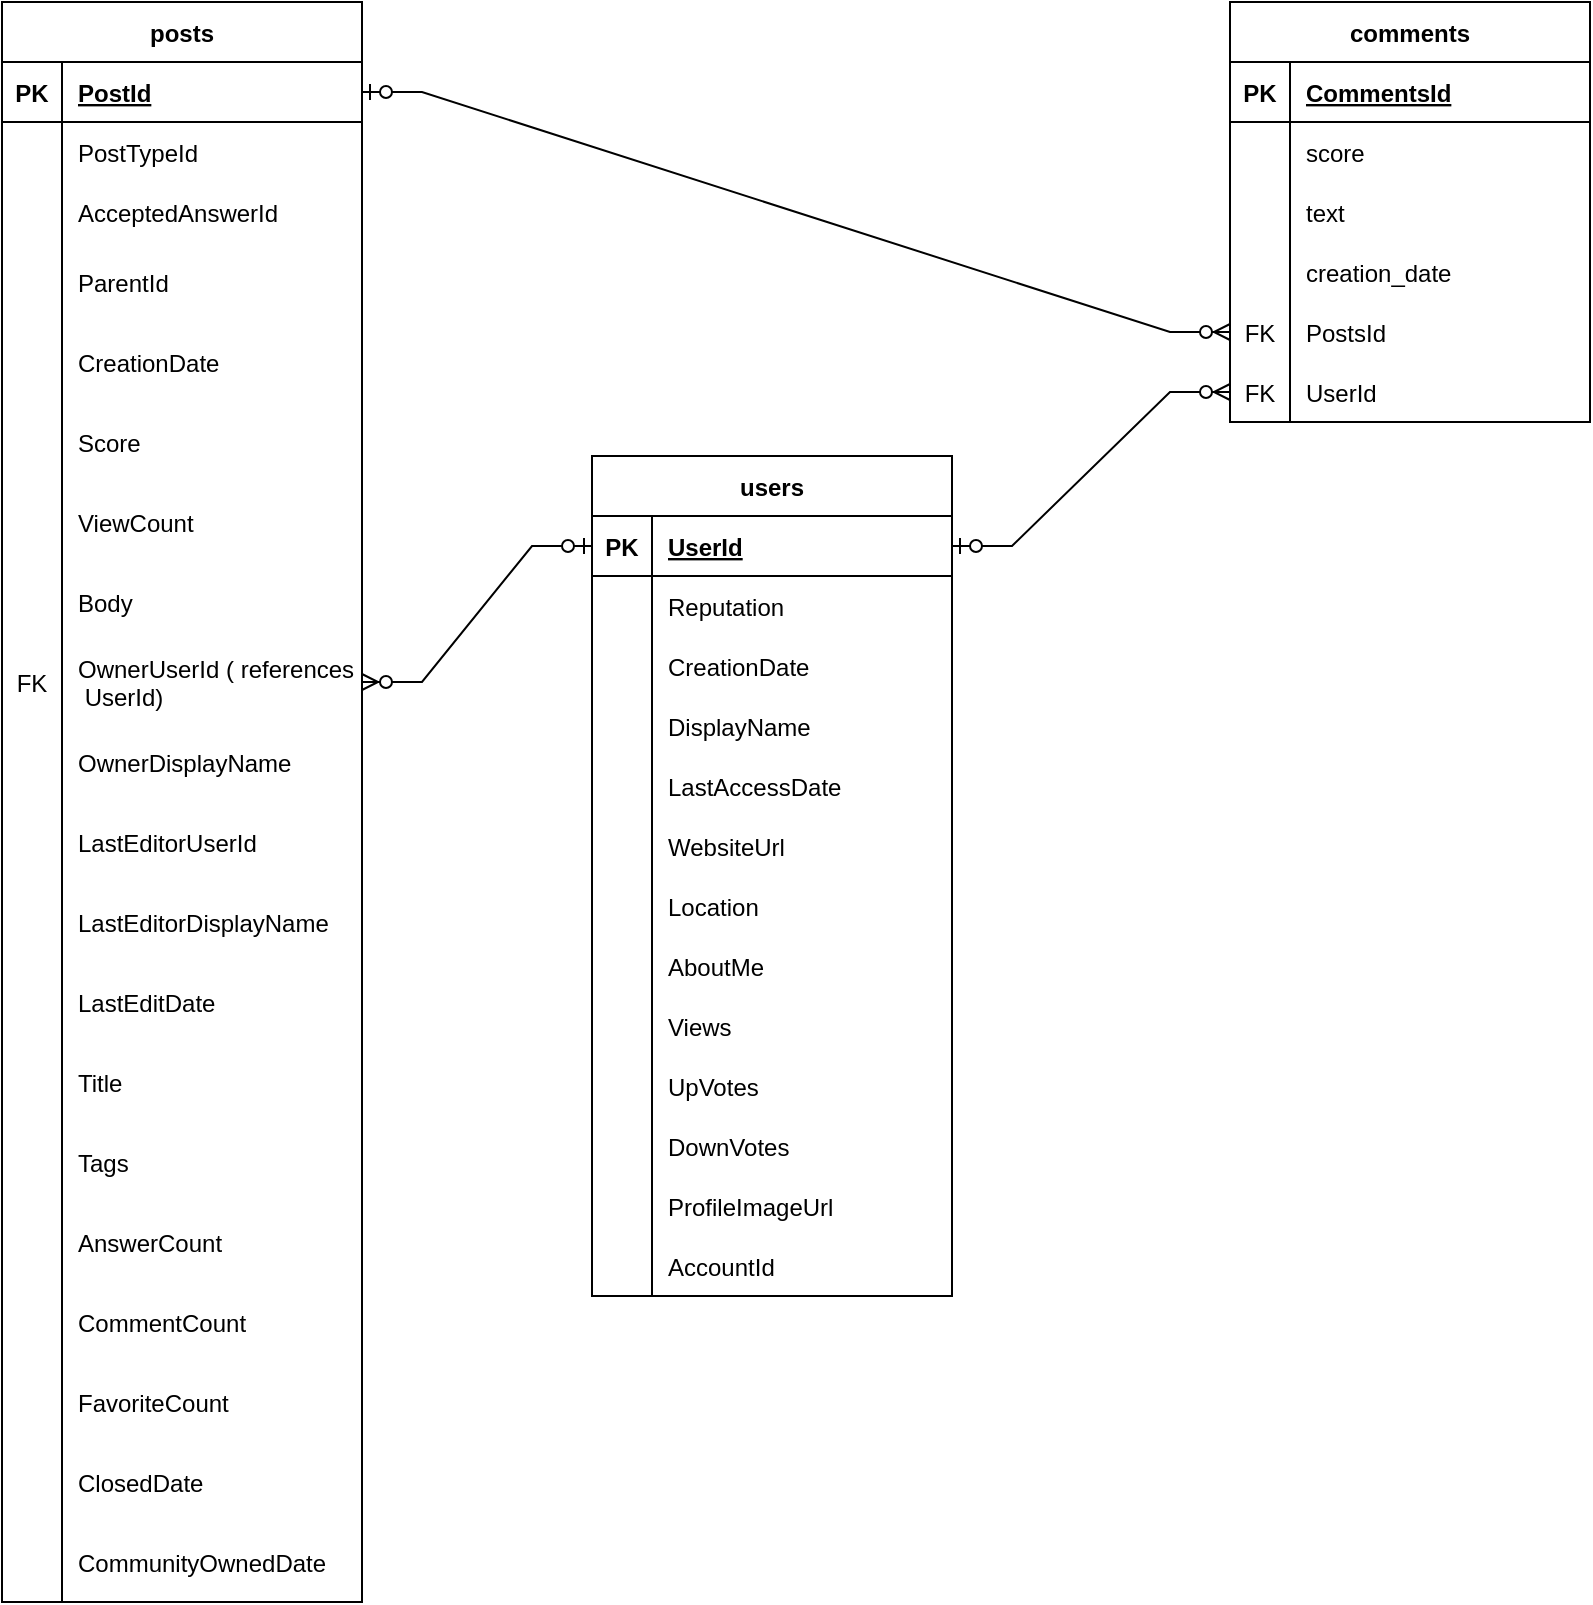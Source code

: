<mxfile version="20.8.20" type="device"><diagram name="Page-1" id="i5Bdy7hl06UYU5FPo4Cc"><mxGraphModel dx="1242" dy="827" grid="0" gridSize="10" guides="1" tooltips="1" connect="1" arrows="1" fold="1" page="1" pageScale="1" pageWidth="827" pageHeight="1169" math="0" shadow="0"><root><mxCell id="0"/><mxCell id="1" parent="0"/><mxCell id="rg6CY8JNyoTZoSi5WwHp-1" value="posts" style="shape=table;startSize=30;container=1;collapsible=1;childLayout=tableLayout;fixedRows=1;rowLines=0;fontStyle=1;align=center;resizeLast=1;" parent="1" vertex="1"><mxGeometry x="18" y="140" width="180" height="800" as="geometry"/></mxCell><mxCell id="rg6CY8JNyoTZoSi5WwHp-2" value="" style="shape=tableRow;horizontal=0;startSize=0;swimlaneHead=0;swimlaneBody=0;fillColor=none;collapsible=0;dropTarget=0;points=[[0,0.5],[1,0.5]];portConstraint=eastwest;top=0;left=0;right=0;bottom=1;" parent="rg6CY8JNyoTZoSi5WwHp-1" vertex="1"><mxGeometry y="30" width="180" height="30" as="geometry"/></mxCell><mxCell id="rg6CY8JNyoTZoSi5WwHp-3" value="PK" style="shape=partialRectangle;connectable=0;fillColor=none;top=0;left=0;bottom=0;right=0;fontStyle=1;overflow=hidden;" parent="rg6CY8JNyoTZoSi5WwHp-2" vertex="1"><mxGeometry width="30" height="30" as="geometry"><mxRectangle width="30" height="30" as="alternateBounds"/></mxGeometry></mxCell><mxCell id="rg6CY8JNyoTZoSi5WwHp-4" value="PostId" style="shape=partialRectangle;connectable=0;fillColor=none;top=0;left=0;bottom=0;right=0;align=left;spacingLeft=6;fontStyle=5;overflow=hidden;" parent="rg6CY8JNyoTZoSi5WwHp-2" vertex="1"><mxGeometry x="30" width="150" height="30" as="geometry"><mxRectangle width="150" height="30" as="alternateBounds"/></mxGeometry></mxCell><mxCell id="rg6CY8JNyoTZoSi5WwHp-5" value="" style="shape=tableRow;horizontal=0;startSize=0;swimlaneHead=0;swimlaneBody=0;fillColor=none;collapsible=0;dropTarget=0;points=[[0,0.5],[1,0.5]];portConstraint=eastwest;top=0;left=0;right=0;bottom=0;" parent="rg6CY8JNyoTZoSi5WwHp-1" vertex="1"><mxGeometry y="60" width="180" height="30" as="geometry"/></mxCell><mxCell id="rg6CY8JNyoTZoSi5WwHp-6" value="" style="shape=partialRectangle;connectable=0;fillColor=none;top=0;left=0;bottom=0;right=0;editable=1;overflow=hidden;" parent="rg6CY8JNyoTZoSi5WwHp-5" vertex="1"><mxGeometry width="30" height="30" as="geometry"><mxRectangle width="30" height="30" as="alternateBounds"/></mxGeometry></mxCell><mxCell id="rg6CY8JNyoTZoSi5WwHp-7" value="PostTypeId" style="shape=partialRectangle;connectable=0;fillColor=none;top=0;left=0;bottom=0;right=0;align=left;spacingLeft=6;overflow=hidden;" parent="rg6CY8JNyoTZoSi5WwHp-5" vertex="1"><mxGeometry x="30" width="150" height="30" as="geometry"><mxRectangle width="150" height="30" as="alternateBounds"/></mxGeometry></mxCell><mxCell id="rg6CY8JNyoTZoSi5WwHp-8" value="" style="shape=tableRow;horizontal=0;startSize=0;swimlaneHead=0;swimlaneBody=0;fillColor=none;collapsible=0;dropTarget=0;points=[[0,0.5],[1,0.5]];portConstraint=eastwest;top=0;left=0;right=0;bottom=0;" parent="rg6CY8JNyoTZoSi5WwHp-1" vertex="1"><mxGeometry y="90" width="180" height="30" as="geometry"/></mxCell><mxCell id="rg6CY8JNyoTZoSi5WwHp-9" value="" style="shape=partialRectangle;connectable=0;fillColor=none;top=0;left=0;bottom=0;right=0;editable=1;overflow=hidden;" parent="rg6CY8JNyoTZoSi5WwHp-8" vertex="1"><mxGeometry width="30" height="30" as="geometry"><mxRectangle width="30" height="30" as="alternateBounds"/></mxGeometry></mxCell><mxCell id="rg6CY8JNyoTZoSi5WwHp-10" value="AcceptedAnswerId" style="shape=partialRectangle;connectable=0;fillColor=none;top=0;left=0;bottom=0;right=0;align=left;spacingLeft=6;overflow=hidden;" parent="rg6CY8JNyoTZoSi5WwHp-8" vertex="1"><mxGeometry x="30" width="150" height="30" as="geometry"><mxRectangle width="150" height="30" as="alternateBounds"/></mxGeometry></mxCell><mxCell id="rg6CY8JNyoTZoSi5WwHp-11" value="" style="shape=tableRow;horizontal=0;startSize=0;swimlaneHead=0;swimlaneBody=0;fillColor=none;collapsible=0;dropTarget=0;points=[[0,0.5],[1,0.5]];portConstraint=eastwest;top=0;left=0;right=0;bottom=0;" parent="rg6CY8JNyoTZoSi5WwHp-1" vertex="1"><mxGeometry y="120" width="180" height="40" as="geometry"/></mxCell><mxCell id="rg6CY8JNyoTZoSi5WwHp-12" value="" style="shape=partialRectangle;connectable=0;fillColor=none;top=0;left=0;bottom=0;right=0;editable=1;overflow=hidden;" parent="rg6CY8JNyoTZoSi5WwHp-11" vertex="1"><mxGeometry width="30" height="40" as="geometry"><mxRectangle width="30" height="40" as="alternateBounds"/></mxGeometry></mxCell><mxCell id="rg6CY8JNyoTZoSi5WwHp-13" value="ParentId" style="shape=partialRectangle;connectable=0;fillColor=none;top=0;left=0;bottom=0;right=0;align=left;spacingLeft=6;overflow=hidden;" parent="rg6CY8JNyoTZoSi5WwHp-11" vertex="1"><mxGeometry x="30" width="150" height="40" as="geometry"><mxRectangle width="150" height="40" as="alternateBounds"/></mxGeometry></mxCell><mxCell id="rg6CY8JNyoTZoSi5WwHp-146" value="" style="shape=tableRow;horizontal=0;startSize=0;swimlaneHead=0;swimlaneBody=0;fillColor=none;collapsible=0;dropTarget=0;points=[[0,0.5],[1,0.5]];portConstraint=eastwest;top=0;left=0;right=0;bottom=0;" parent="rg6CY8JNyoTZoSi5WwHp-1" vertex="1"><mxGeometry y="160" width="180" height="40" as="geometry"/></mxCell><mxCell id="rg6CY8JNyoTZoSi5WwHp-147" value="" style="shape=partialRectangle;connectable=0;fillColor=none;top=0;left=0;bottom=0;right=0;editable=1;overflow=hidden;" parent="rg6CY8JNyoTZoSi5WwHp-146" vertex="1"><mxGeometry width="30" height="40" as="geometry"><mxRectangle width="30" height="40" as="alternateBounds"/></mxGeometry></mxCell><mxCell id="rg6CY8JNyoTZoSi5WwHp-148" value="CreationDate" style="shape=partialRectangle;connectable=0;fillColor=none;top=0;left=0;bottom=0;right=0;align=left;spacingLeft=6;overflow=hidden;" parent="rg6CY8JNyoTZoSi5WwHp-146" vertex="1"><mxGeometry x="30" width="150" height="40" as="geometry"><mxRectangle width="150" height="40" as="alternateBounds"/></mxGeometry></mxCell><mxCell id="rg6CY8JNyoTZoSi5WwHp-149" value="" style="shape=tableRow;horizontal=0;startSize=0;swimlaneHead=0;swimlaneBody=0;fillColor=none;collapsible=0;dropTarget=0;points=[[0,0.5],[1,0.5]];portConstraint=eastwest;top=0;left=0;right=0;bottom=0;" parent="rg6CY8JNyoTZoSi5WwHp-1" vertex="1"><mxGeometry y="200" width="180" height="40" as="geometry"/></mxCell><mxCell id="rg6CY8JNyoTZoSi5WwHp-150" value="" style="shape=partialRectangle;connectable=0;fillColor=none;top=0;left=0;bottom=0;right=0;editable=1;overflow=hidden;" parent="rg6CY8JNyoTZoSi5WwHp-149" vertex="1"><mxGeometry width="30" height="40" as="geometry"><mxRectangle width="30" height="40" as="alternateBounds"/></mxGeometry></mxCell><mxCell id="rg6CY8JNyoTZoSi5WwHp-151" value="Score" style="shape=partialRectangle;connectable=0;fillColor=none;top=0;left=0;bottom=0;right=0;align=left;spacingLeft=6;overflow=hidden;" parent="rg6CY8JNyoTZoSi5WwHp-149" vertex="1"><mxGeometry x="30" width="150" height="40" as="geometry"><mxRectangle width="150" height="40" as="alternateBounds"/></mxGeometry></mxCell><mxCell id="rg6CY8JNyoTZoSi5WwHp-152" value="" style="shape=tableRow;horizontal=0;startSize=0;swimlaneHead=0;swimlaneBody=0;fillColor=none;collapsible=0;dropTarget=0;points=[[0,0.5],[1,0.5]];portConstraint=eastwest;top=0;left=0;right=0;bottom=0;" parent="rg6CY8JNyoTZoSi5WwHp-1" vertex="1"><mxGeometry y="240" width="180" height="40" as="geometry"/></mxCell><mxCell id="rg6CY8JNyoTZoSi5WwHp-153" value="" style="shape=partialRectangle;connectable=0;fillColor=none;top=0;left=0;bottom=0;right=0;editable=1;overflow=hidden;" parent="rg6CY8JNyoTZoSi5WwHp-152" vertex="1"><mxGeometry width="30" height="40" as="geometry"><mxRectangle width="30" height="40" as="alternateBounds"/></mxGeometry></mxCell><mxCell id="rg6CY8JNyoTZoSi5WwHp-154" value="ViewCount" style="shape=partialRectangle;connectable=0;fillColor=none;top=0;left=0;bottom=0;right=0;align=left;spacingLeft=6;overflow=hidden;" parent="rg6CY8JNyoTZoSi5WwHp-152" vertex="1"><mxGeometry x="30" width="150" height="40" as="geometry"><mxRectangle width="150" height="40" as="alternateBounds"/></mxGeometry></mxCell><mxCell id="rg6CY8JNyoTZoSi5WwHp-155" value="" style="shape=tableRow;horizontal=0;startSize=0;swimlaneHead=0;swimlaneBody=0;fillColor=none;collapsible=0;dropTarget=0;points=[[0,0.5],[1,0.5]];portConstraint=eastwest;top=0;left=0;right=0;bottom=0;" parent="rg6CY8JNyoTZoSi5WwHp-1" vertex="1"><mxGeometry y="280" width="180" height="40" as="geometry"/></mxCell><mxCell id="rg6CY8JNyoTZoSi5WwHp-156" value="" style="shape=partialRectangle;connectable=0;fillColor=none;top=0;left=0;bottom=0;right=0;editable=1;overflow=hidden;" parent="rg6CY8JNyoTZoSi5WwHp-155" vertex="1"><mxGeometry width="30" height="40" as="geometry"><mxRectangle width="30" height="40" as="alternateBounds"/></mxGeometry></mxCell><mxCell id="rg6CY8JNyoTZoSi5WwHp-157" value="Body" style="shape=partialRectangle;connectable=0;fillColor=none;top=0;left=0;bottom=0;right=0;align=left;spacingLeft=6;overflow=hidden;" parent="rg6CY8JNyoTZoSi5WwHp-155" vertex="1"><mxGeometry x="30" width="150" height="40" as="geometry"><mxRectangle width="150" height="40" as="alternateBounds"/></mxGeometry></mxCell><mxCell id="rg6CY8JNyoTZoSi5WwHp-183" value="" style="shape=tableRow;horizontal=0;startSize=0;swimlaneHead=0;swimlaneBody=0;fillColor=none;collapsible=0;dropTarget=0;points=[[0,0.5],[1,0.5]];portConstraint=eastwest;top=0;left=0;right=0;bottom=0;" parent="rg6CY8JNyoTZoSi5WwHp-1" vertex="1"><mxGeometry y="320" width="180" height="40" as="geometry"/></mxCell><mxCell id="rg6CY8JNyoTZoSi5WwHp-184" value="FK" style="shape=partialRectangle;connectable=0;fillColor=none;top=0;left=0;bottom=0;right=0;editable=1;overflow=hidden;" parent="rg6CY8JNyoTZoSi5WwHp-183" vertex="1"><mxGeometry width="30" height="40" as="geometry"><mxRectangle width="30" height="40" as="alternateBounds"/></mxGeometry></mxCell><mxCell id="rg6CY8JNyoTZoSi5WwHp-185" value="OwnerUserId ( references&#10; UserId)" style="shape=partialRectangle;connectable=0;fillColor=none;top=0;left=0;bottom=0;right=0;align=left;spacingLeft=6;overflow=hidden;" parent="rg6CY8JNyoTZoSi5WwHp-183" vertex="1"><mxGeometry x="30" width="150" height="40" as="geometry"><mxRectangle width="150" height="40" as="alternateBounds"/></mxGeometry></mxCell><mxCell id="rg6CY8JNyoTZoSi5WwHp-186" value="" style="shape=tableRow;horizontal=0;startSize=0;swimlaneHead=0;swimlaneBody=0;fillColor=none;collapsible=0;dropTarget=0;points=[[0,0.5],[1,0.5]];portConstraint=eastwest;top=0;left=0;right=0;bottom=0;" parent="rg6CY8JNyoTZoSi5WwHp-1" vertex="1"><mxGeometry y="360" width="180" height="40" as="geometry"/></mxCell><mxCell id="rg6CY8JNyoTZoSi5WwHp-187" value="" style="shape=partialRectangle;connectable=0;fillColor=none;top=0;left=0;bottom=0;right=0;editable=1;overflow=hidden;" parent="rg6CY8JNyoTZoSi5WwHp-186" vertex="1"><mxGeometry width="30" height="40" as="geometry"><mxRectangle width="30" height="40" as="alternateBounds"/></mxGeometry></mxCell><mxCell id="rg6CY8JNyoTZoSi5WwHp-188" value="OwnerDisplayName" style="shape=partialRectangle;connectable=0;fillColor=none;top=0;left=0;bottom=0;right=0;align=left;spacingLeft=6;overflow=hidden;" parent="rg6CY8JNyoTZoSi5WwHp-186" vertex="1"><mxGeometry x="30" width="150" height="40" as="geometry"><mxRectangle width="150" height="40" as="alternateBounds"/></mxGeometry></mxCell><mxCell id="rg6CY8JNyoTZoSi5WwHp-189" value="" style="shape=tableRow;horizontal=0;startSize=0;swimlaneHead=0;swimlaneBody=0;fillColor=none;collapsible=0;dropTarget=0;points=[[0,0.5],[1,0.5]];portConstraint=eastwest;top=0;left=0;right=0;bottom=0;" parent="rg6CY8JNyoTZoSi5WwHp-1" vertex="1"><mxGeometry y="400" width="180" height="40" as="geometry"/></mxCell><mxCell id="rg6CY8JNyoTZoSi5WwHp-190" value="" style="shape=partialRectangle;connectable=0;fillColor=none;top=0;left=0;bottom=0;right=0;editable=1;overflow=hidden;" parent="rg6CY8JNyoTZoSi5WwHp-189" vertex="1"><mxGeometry width="30" height="40" as="geometry"><mxRectangle width="30" height="40" as="alternateBounds"/></mxGeometry></mxCell><mxCell id="rg6CY8JNyoTZoSi5WwHp-191" value="LastEditorUserId" style="shape=partialRectangle;connectable=0;fillColor=none;top=0;left=0;bottom=0;right=0;align=left;spacingLeft=6;overflow=hidden;" parent="rg6CY8JNyoTZoSi5WwHp-189" vertex="1"><mxGeometry x="30" width="150" height="40" as="geometry"><mxRectangle width="150" height="40" as="alternateBounds"/></mxGeometry></mxCell><mxCell id="rg6CY8JNyoTZoSi5WwHp-192" value="" style="shape=tableRow;horizontal=0;startSize=0;swimlaneHead=0;swimlaneBody=0;fillColor=none;collapsible=0;dropTarget=0;points=[[0,0.5],[1,0.5]];portConstraint=eastwest;top=0;left=0;right=0;bottom=0;" parent="rg6CY8JNyoTZoSi5WwHp-1" vertex="1"><mxGeometry y="440" width="180" height="40" as="geometry"/></mxCell><mxCell id="rg6CY8JNyoTZoSi5WwHp-193" value="" style="shape=partialRectangle;connectable=0;fillColor=none;top=0;left=0;bottom=0;right=0;editable=1;overflow=hidden;" parent="rg6CY8JNyoTZoSi5WwHp-192" vertex="1"><mxGeometry width="30" height="40" as="geometry"><mxRectangle width="30" height="40" as="alternateBounds"/></mxGeometry></mxCell><mxCell id="rg6CY8JNyoTZoSi5WwHp-194" value="LastEditorDisplayName" style="shape=partialRectangle;connectable=0;fillColor=none;top=0;left=0;bottom=0;right=0;align=left;spacingLeft=6;overflow=hidden;" parent="rg6CY8JNyoTZoSi5WwHp-192" vertex="1"><mxGeometry x="30" width="150" height="40" as="geometry"><mxRectangle width="150" height="40" as="alternateBounds"/></mxGeometry></mxCell><mxCell id="rg6CY8JNyoTZoSi5WwHp-216" value="" style="shape=tableRow;horizontal=0;startSize=0;swimlaneHead=0;swimlaneBody=0;fillColor=none;collapsible=0;dropTarget=0;points=[[0,0.5],[1,0.5]];portConstraint=eastwest;top=0;left=0;right=0;bottom=0;" parent="rg6CY8JNyoTZoSi5WwHp-1" vertex="1"><mxGeometry y="480" width="180" height="40" as="geometry"/></mxCell><mxCell id="rg6CY8JNyoTZoSi5WwHp-217" value="" style="shape=partialRectangle;connectable=0;fillColor=none;top=0;left=0;bottom=0;right=0;editable=1;overflow=hidden;" parent="rg6CY8JNyoTZoSi5WwHp-216" vertex="1"><mxGeometry width="30" height="40" as="geometry"><mxRectangle width="30" height="40" as="alternateBounds"/></mxGeometry></mxCell><mxCell id="rg6CY8JNyoTZoSi5WwHp-218" value="LastEditDate" style="shape=partialRectangle;connectable=0;fillColor=none;top=0;left=0;bottom=0;right=0;align=left;spacingLeft=6;overflow=hidden;" parent="rg6CY8JNyoTZoSi5WwHp-216" vertex="1"><mxGeometry x="30" width="150" height="40" as="geometry"><mxRectangle width="150" height="40" as="alternateBounds"/></mxGeometry></mxCell><mxCell id="rg6CY8JNyoTZoSi5WwHp-219" value="" style="shape=tableRow;horizontal=0;startSize=0;swimlaneHead=0;swimlaneBody=0;fillColor=none;collapsible=0;dropTarget=0;points=[[0,0.5],[1,0.5]];portConstraint=eastwest;top=0;left=0;right=0;bottom=0;" parent="rg6CY8JNyoTZoSi5WwHp-1" vertex="1"><mxGeometry y="520" width="180" height="40" as="geometry"/></mxCell><mxCell id="rg6CY8JNyoTZoSi5WwHp-220" value="" style="shape=partialRectangle;connectable=0;fillColor=none;top=0;left=0;bottom=0;right=0;editable=1;overflow=hidden;" parent="rg6CY8JNyoTZoSi5WwHp-219" vertex="1"><mxGeometry width="30" height="40" as="geometry"><mxRectangle width="30" height="40" as="alternateBounds"/></mxGeometry></mxCell><mxCell id="rg6CY8JNyoTZoSi5WwHp-221" value="Title" style="shape=partialRectangle;connectable=0;fillColor=none;top=0;left=0;bottom=0;right=0;align=left;spacingLeft=6;overflow=hidden;" parent="rg6CY8JNyoTZoSi5WwHp-219" vertex="1"><mxGeometry x="30" width="150" height="40" as="geometry"><mxRectangle width="150" height="40" as="alternateBounds"/></mxGeometry></mxCell><mxCell id="rg6CY8JNyoTZoSi5WwHp-222" value="" style="shape=tableRow;horizontal=0;startSize=0;swimlaneHead=0;swimlaneBody=0;fillColor=none;collapsible=0;dropTarget=0;points=[[0,0.5],[1,0.5]];portConstraint=eastwest;top=0;left=0;right=0;bottom=0;" parent="rg6CY8JNyoTZoSi5WwHp-1" vertex="1"><mxGeometry y="560" width="180" height="40" as="geometry"/></mxCell><mxCell id="rg6CY8JNyoTZoSi5WwHp-223" value="" style="shape=partialRectangle;connectable=0;fillColor=none;top=0;left=0;bottom=0;right=0;editable=1;overflow=hidden;" parent="rg6CY8JNyoTZoSi5WwHp-222" vertex="1"><mxGeometry width="30" height="40" as="geometry"><mxRectangle width="30" height="40" as="alternateBounds"/></mxGeometry></mxCell><mxCell id="rg6CY8JNyoTZoSi5WwHp-224" value="Tags" style="shape=partialRectangle;connectable=0;fillColor=none;top=0;left=0;bottom=0;right=0;align=left;spacingLeft=6;overflow=hidden;" parent="rg6CY8JNyoTZoSi5WwHp-222" vertex="1"><mxGeometry x="30" width="150" height="40" as="geometry"><mxRectangle width="150" height="40" as="alternateBounds"/></mxGeometry></mxCell><mxCell id="rg6CY8JNyoTZoSi5WwHp-225" value="" style="shape=tableRow;horizontal=0;startSize=0;swimlaneHead=0;swimlaneBody=0;fillColor=none;collapsible=0;dropTarget=0;points=[[0,0.5],[1,0.5]];portConstraint=eastwest;top=0;left=0;right=0;bottom=0;" parent="rg6CY8JNyoTZoSi5WwHp-1" vertex="1"><mxGeometry y="600" width="180" height="40" as="geometry"/></mxCell><mxCell id="rg6CY8JNyoTZoSi5WwHp-226" value="" style="shape=partialRectangle;connectable=0;fillColor=none;top=0;left=0;bottom=0;right=0;editable=1;overflow=hidden;" parent="rg6CY8JNyoTZoSi5WwHp-225" vertex="1"><mxGeometry width="30" height="40" as="geometry"><mxRectangle width="30" height="40" as="alternateBounds"/></mxGeometry></mxCell><mxCell id="rg6CY8JNyoTZoSi5WwHp-227" value="AnswerCount" style="shape=partialRectangle;connectable=0;fillColor=none;top=0;left=0;bottom=0;right=0;align=left;spacingLeft=6;overflow=hidden;" parent="rg6CY8JNyoTZoSi5WwHp-225" vertex="1"><mxGeometry x="30" width="150" height="40" as="geometry"><mxRectangle width="150" height="40" as="alternateBounds"/></mxGeometry></mxCell><mxCell id="rg6CY8JNyoTZoSi5WwHp-228" value="" style="shape=tableRow;horizontal=0;startSize=0;swimlaneHead=0;swimlaneBody=0;fillColor=none;collapsible=0;dropTarget=0;points=[[0,0.5],[1,0.5]];portConstraint=eastwest;top=0;left=0;right=0;bottom=0;" parent="rg6CY8JNyoTZoSi5WwHp-1" vertex="1"><mxGeometry y="640" width="180" height="40" as="geometry"/></mxCell><mxCell id="rg6CY8JNyoTZoSi5WwHp-229" value="" style="shape=partialRectangle;connectable=0;fillColor=none;top=0;left=0;bottom=0;right=0;editable=1;overflow=hidden;" parent="rg6CY8JNyoTZoSi5WwHp-228" vertex="1"><mxGeometry width="30" height="40" as="geometry"><mxRectangle width="30" height="40" as="alternateBounds"/></mxGeometry></mxCell><mxCell id="rg6CY8JNyoTZoSi5WwHp-230" value="CommentCount" style="shape=partialRectangle;connectable=0;fillColor=none;top=0;left=0;bottom=0;right=0;align=left;spacingLeft=6;overflow=hidden;" parent="rg6CY8JNyoTZoSi5WwHp-228" vertex="1"><mxGeometry x="30" width="150" height="40" as="geometry"><mxRectangle width="150" height="40" as="alternateBounds"/></mxGeometry></mxCell><mxCell id="rg6CY8JNyoTZoSi5WwHp-231" value="" style="shape=tableRow;horizontal=0;startSize=0;swimlaneHead=0;swimlaneBody=0;fillColor=none;collapsible=0;dropTarget=0;points=[[0,0.5],[1,0.5]];portConstraint=eastwest;top=0;left=0;right=0;bottom=0;" parent="rg6CY8JNyoTZoSi5WwHp-1" vertex="1"><mxGeometry y="680" width="180" height="40" as="geometry"/></mxCell><mxCell id="rg6CY8JNyoTZoSi5WwHp-232" value="" style="shape=partialRectangle;connectable=0;fillColor=none;top=0;left=0;bottom=0;right=0;editable=1;overflow=hidden;" parent="rg6CY8JNyoTZoSi5WwHp-231" vertex="1"><mxGeometry width="30" height="40" as="geometry"><mxRectangle width="30" height="40" as="alternateBounds"/></mxGeometry></mxCell><mxCell id="rg6CY8JNyoTZoSi5WwHp-233" value="FavoriteCount" style="shape=partialRectangle;connectable=0;fillColor=none;top=0;left=0;bottom=0;right=0;align=left;spacingLeft=6;overflow=hidden;" parent="rg6CY8JNyoTZoSi5WwHp-231" vertex="1"><mxGeometry x="30" width="150" height="40" as="geometry"><mxRectangle width="150" height="40" as="alternateBounds"/></mxGeometry></mxCell><mxCell id="rg6CY8JNyoTZoSi5WwHp-234" value="" style="shape=tableRow;horizontal=0;startSize=0;swimlaneHead=0;swimlaneBody=0;fillColor=none;collapsible=0;dropTarget=0;points=[[0,0.5],[1,0.5]];portConstraint=eastwest;top=0;left=0;right=0;bottom=0;" parent="rg6CY8JNyoTZoSi5WwHp-1" vertex="1"><mxGeometry y="720" width="180" height="40" as="geometry"/></mxCell><mxCell id="rg6CY8JNyoTZoSi5WwHp-235" value="" style="shape=partialRectangle;connectable=0;fillColor=none;top=0;left=0;bottom=0;right=0;editable=1;overflow=hidden;" parent="rg6CY8JNyoTZoSi5WwHp-234" vertex="1"><mxGeometry width="30" height="40" as="geometry"><mxRectangle width="30" height="40" as="alternateBounds"/></mxGeometry></mxCell><mxCell id="rg6CY8JNyoTZoSi5WwHp-236" value="ClosedDate" style="shape=partialRectangle;connectable=0;fillColor=none;top=0;left=0;bottom=0;right=0;align=left;spacingLeft=6;overflow=hidden;" parent="rg6CY8JNyoTZoSi5WwHp-234" vertex="1"><mxGeometry x="30" width="150" height="40" as="geometry"><mxRectangle width="150" height="40" as="alternateBounds"/></mxGeometry></mxCell><mxCell id="rg6CY8JNyoTZoSi5WwHp-237" value="" style="shape=tableRow;horizontal=0;startSize=0;swimlaneHead=0;swimlaneBody=0;fillColor=none;collapsible=0;dropTarget=0;points=[[0,0.5],[1,0.5]];portConstraint=eastwest;top=0;left=0;right=0;bottom=0;" parent="rg6CY8JNyoTZoSi5WwHp-1" vertex="1"><mxGeometry y="760" width="180" height="40" as="geometry"/></mxCell><mxCell id="rg6CY8JNyoTZoSi5WwHp-238" value="" style="shape=partialRectangle;connectable=0;fillColor=none;top=0;left=0;bottom=0;right=0;editable=1;overflow=hidden;" parent="rg6CY8JNyoTZoSi5WwHp-237" vertex="1"><mxGeometry width="30" height="40" as="geometry"><mxRectangle width="30" height="40" as="alternateBounds"/></mxGeometry></mxCell><mxCell id="rg6CY8JNyoTZoSi5WwHp-239" value="CommunityOwnedDate" style="shape=partialRectangle;connectable=0;fillColor=none;top=0;left=0;bottom=0;right=0;align=left;spacingLeft=6;overflow=hidden;" parent="rg6CY8JNyoTZoSi5WwHp-237" vertex="1"><mxGeometry x="30" width="150" height="40" as="geometry"><mxRectangle width="150" height="40" as="alternateBounds"/></mxGeometry></mxCell><mxCell id="rg6CY8JNyoTZoSi5WwHp-30" value="comments" style="shape=table;startSize=30;container=1;collapsible=1;childLayout=tableLayout;fixedRows=1;rowLines=0;fontStyle=1;align=center;resizeLast=1;" parent="1" vertex="1"><mxGeometry x="632" y="140" width="180" height="210" as="geometry"/></mxCell><mxCell id="rg6CY8JNyoTZoSi5WwHp-31" value="" style="shape=tableRow;horizontal=0;startSize=0;swimlaneHead=0;swimlaneBody=0;fillColor=none;collapsible=0;dropTarget=0;points=[[0,0.5],[1,0.5]];portConstraint=eastwest;top=0;left=0;right=0;bottom=1;" parent="rg6CY8JNyoTZoSi5WwHp-30" vertex="1"><mxGeometry y="30" width="180" height="30" as="geometry"/></mxCell><mxCell id="rg6CY8JNyoTZoSi5WwHp-32" value="PK" style="shape=partialRectangle;connectable=0;fillColor=none;top=0;left=0;bottom=0;right=0;fontStyle=1;overflow=hidden;" parent="rg6CY8JNyoTZoSi5WwHp-31" vertex="1"><mxGeometry width="30" height="30" as="geometry"><mxRectangle width="30" height="30" as="alternateBounds"/></mxGeometry></mxCell><mxCell id="rg6CY8JNyoTZoSi5WwHp-33" value="CommentsId" style="shape=partialRectangle;connectable=0;fillColor=none;top=0;left=0;bottom=0;right=0;align=left;spacingLeft=6;fontStyle=5;overflow=hidden;" parent="rg6CY8JNyoTZoSi5WwHp-31" vertex="1"><mxGeometry x="30" width="150" height="30" as="geometry"><mxRectangle width="150" height="30" as="alternateBounds"/></mxGeometry></mxCell><mxCell id="rg6CY8JNyoTZoSi5WwHp-34" value="" style="shape=tableRow;horizontal=0;startSize=0;swimlaneHead=0;swimlaneBody=0;fillColor=none;collapsible=0;dropTarget=0;points=[[0,0.5],[1,0.5]];portConstraint=eastwest;top=0;left=0;right=0;bottom=0;" parent="rg6CY8JNyoTZoSi5WwHp-30" vertex="1"><mxGeometry y="60" width="180" height="30" as="geometry"/></mxCell><mxCell id="rg6CY8JNyoTZoSi5WwHp-35" value="" style="shape=partialRectangle;connectable=0;fillColor=none;top=0;left=0;bottom=0;right=0;editable=1;overflow=hidden;" parent="rg6CY8JNyoTZoSi5WwHp-34" vertex="1"><mxGeometry width="30" height="30" as="geometry"><mxRectangle width="30" height="30" as="alternateBounds"/></mxGeometry></mxCell><mxCell id="rg6CY8JNyoTZoSi5WwHp-36" value="score" style="shape=partialRectangle;connectable=0;fillColor=none;top=0;left=0;bottom=0;right=0;align=left;spacingLeft=6;overflow=hidden;" parent="rg6CY8JNyoTZoSi5WwHp-34" vertex="1"><mxGeometry x="30" width="150" height="30" as="geometry"><mxRectangle width="150" height="30" as="alternateBounds"/></mxGeometry></mxCell><mxCell id="rg6CY8JNyoTZoSi5WwHp-37" value="" style="shape=tableRow;horizontal=0;startSize=0;swimlaneHead=0;swimlaneBody=0;fillColor=none;collapsible=0;dropTarget=0;points=[[0,0.5],[1,0.5]];portConstraint=eastwest;top=0;left=0;right=0;bottom=0;" parent="rg6CY8JNyoTZoSi5WwHp-30" vertex="1"><mxGeometry y="90" width="180" height="30" as="geometry"/></mxCell><mxCell id="rg6CY8JNyoTZoSi5WwHp-38" value="" style="shape=partialRectangle;connectable=0;fillColor=none;top=0;left=0;bottom=0;right=0;editable=1;overflow=hidden;" parent="rg6CY8JNyoTZoSi5WwHp-37" vertex="1"><mxGeometry width="30" height="30" as="geometry"><mxRectangle width="30" height="30" as="alternateBounds"/></mxGeometry></mxCell><mxCell id="rg6CY8JNyoTZoSi5WwHp-39" value="text" style="shape=partialRectangle;connectable=0;fillColor=none;top=0;left=0;bottom=0;right=0;align=left;spacingLeft=6;overflow=hidden;" parent="rg6CY8JNyoTZoSi5WwHp-37" vertex="1"><mxGeometry x="30" width="150" height="30" as="geometry"><mxRectangle width="150" height="30" as="alternateBounds"/></mxGeometry></mxCell><mxCell id="rg6CY8JNyoTZoSi5WwHp-40" value="" style="shape=tableRow;horizontal=0;startSize=0;swimlaneHead=0;swimlaneBody=0;fillColor=none;collapsible=0;dropTarget=0;points=[[0,0.5],[1,0.5]];portConstraint=eastwest;top=0;left=0;right=0;bottom=0;" parent="rg6CY8JNyoTZoSi5WwHp-30" vertex="1"><mxGeometry y="120" width="180" height="30" as="geometry"/></mxCell><mxCell id="rg6CY8JNyoTZoSi5WwHp-41" value="" style="shape=partialRectangle;connectable=0;fillColor=none;top=0;left=0;bottom=0;right=0;editable=1;overflow=hidden;" parent="rg6CY8JNyoTZoSi5WwHp-40" vertex="1"><mxGeometry width="30" height="30" as="geometry"><mxRectangle width="30" height="30" as="alternateBounds"/></mxGeometry></mxCell><mxCell id="rg6CY8JNyoTZoSi5WwHp-42" value="creation_date" style="shape=partialRectangle;connectable=0;fillColor=none;top=0;left=0;bottom=0;right=0;align=left;spacingLeft=6;overflow=hidden;" parent="rg6CY8JNyoTZoSi5WwHp-40" vertex="1"><mxGeometry x="30" width="150" height="30" as="geometry"><mxRectangle width="150" height="30" as="alternateBounds"/></mxGeometry></mxCell><mxCell id="rg6CY8JNyoTZoSi5WwHp-97" value="" style="shape=tableRow;horizontal=0;startSize=0;swimlaneHead=0;swimlaneBody=0;fillColor=none;collapsible=0;dropTarget=0;points=[[0,0.5],[1,0.5]];portConstraint=eastwest;top=0;left=0;right=0;bottom=0;" parent="rg6CY8JNyoTZoSi5WwHp-30" vertex="1"><mxGeometry y="150" width="180" height="30" as="geometry"/></mxCell><mxCell id="rg6CY8JNyoTZoSi5WwHp-98" value="FK" style="shape=partialRectangle;connectable=0;fillColor=none;top=0;left=0;bottom=0;right=0;editable=1;overflow=hidden;" parent="rg6CY8JNyoTZoSi5WwHp-97" vertex="1"><mxGeometry width="30" height="30" as="geometry"><mxRectangle width="30" height="30" as="alternateBounds"/></mxGeometry></mxCell><mxCell id="rg6CY8JNyoTZoSi5WwHp-99" value="PostsId" style="shape=partialRectangle;connectable=0;fillColor=none;top=0;left=0;bottom=0;right=0;align=left;spacingLeft=6;overflow=hidden;" parent="rg6CY8JNyoTZoSi5WwHp-97" vertex="1"><mxGeometry x="30" width="150" height="30" as="geometry"><mxRectangle width="150" height="30" as="alternateBounds"/></mxGeometry></mxCell><mxCell id="rg6CY8JNyoTZoSi5WwHp-100" value="" style="shape=tableRow;horizontal=0;startSize=0;swimlaneHead=0;swimlaneBody=0;fillColor=none;collapsible=0;dropTarget=0;points=[[0,0.5],[1,0.5]];portConstraint=eastwest;top=0;left=0;right=0;bottom=0;" parent="rg6CY8JNyoTZoSi5WwHp-30" vertex="1"><mxGeometry y="180" width="180" height="30" as="geometry"/></mxCell><mxCell id="rg6CY8JNyoTZoSi5WwHp-101" value="FK" style="shape=partialRectangle;connectable=0;fillColor=none;top=0;left=0;bottom=0;right=0;editable=1;overflow=hidden;" parent="rg6CY8JNyoTZoSi5WwHp-100" vertex="1"><mxGeometry width="30" height="30" as="geometry"><mxRectangle width="30" height="30" as="alternateBounds"/></mxGeometry></mxCell><mxCell id="rg6CY8JNyoTZoSi5WwHp-102" value="UserId" style="shape=partialRectangle;connectable=0;fillColor=none;top=0;left=0;bottom=0;right=0;align=left;spacingLeft=6;overflow=hidden;" parent="rg6CY8JNyoTZoSi5WwHp-100" vertex="1"><mxGeometry x="30" width="150" height="30" as="geometry"><mxRectangle width="150" height="30" as="alternateBounds"/></mxGeometry></mxCell><mxCell id="rg6CY8JNyoTZoSi5WwHp-105" value="users" style="shape=table;startSize=30;container=1;collapsible=1;childLayout=tableLayout;fixedRows=1;rowLines=0;fontStyle=1;align=center;resizeLast=1;" parent="1" vertex="1"><mxGeometry x="313" y="367" width="180" height="420" as="geometry"/></mxCell><mxCell id="rg6CY8JNyoTZoSi5WwHp-106" value="" style="shape=tableRow;horizontal=0;startSize=0;swimlaneHead=0;swimlaneBody=0;fillColor=none;collapsible=0;dropTarget=0;points=[[0,0.5],[1,0.5]];portConstraint=eastwest;top=0;left=0;right=0;bottom=1;" parent="rg6CY8JNyoTZoSi5WwHp-105" vertex="1"><mxGeometry y="30" width="180" height="30" as="geometry"/></mxCell><mxCell id="rg6CY8JNyoTZoSi5WwHp-107" value="PK" style="shape=partialRectangle;connectable=0;fillColor=none;top=0;left=0;bottom=0;right=0;fontStyle=1;overflow=hidden;" parent="rg6CY8JNyoTZoSi5WwHp-106" vertex="1"><mxGeometry width="30" height="30" as="geometry"><mxRectangle width="30" height="30" as="alternateBounds"/></mxGeometry></mxCell><mxCell id="rg6CY8JNyoTZoSi5WwHp-108" value="UserId" style="shape=partialRectangle;connectable=0;fillColor=none;top=0;left=0;bottom=0;right=0;align=left;spacingLeft=6;fontStyle=5;overflow=hidden;" parent="rg6CY8JNyoTZoSi5WwHp-106" vertex="1"><mxGeometry x="30" width="150" height="30" as="geometry"><mxRectangle width="150" height="30" as="alternateBounds"/></mxGeometry></mxCell><mxCell id="rg6CY8JNyoTZoSi5WwHp-109" value="" style="shape=tableRow;horizontal=0;startSize=0;swimlaneHead=0;swimlaneBody=0;fillColor=none;collapsible=0;dropTarget=0;points=[[0,0.5],[1,0.5]];portConstraint=eastwest;top=0;left=0;right=0;bottom=0;" parent="rg6CY8JNyoTZoSi5WwHp-105" vertex="1"><mxGeometry y="60" width="180" height="30" as="geometry"/></mxCell><mxCell id="rg6CY8JNyoTZoSi5WwHp-110" value="" style="shape=partialRectangle;connectable=0;fillColor=none;top=0;left=0;bottom=0;right=0;editable=1;overflow=hidden;" parent="rg6CY8JNyoTZoSi5WwHp-109" vertex="1"><mxGeometry width="30" height="30" as="geometry"><mxRectangle width="30" height="30" as="alternateBounds"/></mxGeometry></mxCell><mxCell id="rg6CY8JNyoTZoSi5WwHp-111" value="Reputation" style="shape=partialRectangle;connectable=0;fillColor=none;top=0;left=0;bottom=0;right=0;align=left;spacingLeft=6;overflow=hidden;" parent="rg6CY8JNyoTZoSi5WwHp-109" vertex="1"><mxGeometry x="30" width="150" height="30" as="geometry"><mxRectangle width="150" height="30" as="alternateBounds"/></mxGeometry></mxCell><mxCell id="rg6CY8JNyoTZoSi5WwHp-112" value="" style="shape=tableRow;horizontal=0;startSize=0;swimlaneHead=0;swimlaneBody=0;fillColor=none;collapsible=0;dropTarget=0;points=[[0,0.5],[1,0.5]];portConstraint=eastwest;top=0;left=0;right=0;bottom=0;" parent="rg6CY8JNyoTZoSi5WwHp-105" vertex="1"><mxGeometry y="90" width="180" height="30" as="geometry"/></mxCell><mxCell id="rg6CY8JNyoTZoSi5WwHp-113" value="" style="shape=partialRectangle;connectable=0;fillColor=none;top=0;left=0;bottom=0;right=0;editable=1;overflow=hidden;" parent="rg6CY8JNyoTZoSi5WwHp-112" vertex="1"><mxGeometry width="30" height="30" as="geometry"><mxRectangle width="30" height="30" as="alternateBounds"/></mxGeometry></mxCell><mxCell id="rg6CY8JNyoTZoSi5WwHp-114" value="CreationDate" style="shape=partialRectangle;connectable=0;fillColor=none;top=0;left=0;bottom=0;right=0;align=left;spacingLeft=6;overflow=hidden;" parent="rg6CY8JNyoTZoSi5WwHp-112" vertex="1"><mxGeometry x="30" width="150" height="30" as="geometry"><mxRectangle width="150" height="30" as="alternateBounds"/></mxGeometry></mxCell><mxCell id="rg6CY8JNyoTZoSi5WwHp-115" value="" style="shape=tableRow;horizontal=0;startSize=0;swimlaneHead=0;swimlaneBody=0;fillColor=none;collapsible=0;dropTarget=0;points=[[0,0.5],[1,0.5]];portConstraint=eastwest;top=0;left=0;right=0;bottom=0;" parent="rg6CY8JNyoTZoSi5WwHp-105" vertex="1"><mxGeometry y="120" width="180" height="30" as="geometry"/></mxCell><mxCell id="rg6CY8JNyoTZoSi5WwHp-116" value="" style="shape=partialRectangle;connectable=0;fillColor=none;top=0;left=0;bottom=0;right=0;editable=1;overflow=hidden;" parent="rg6CY8JNyoTZoSi5WwHp-115" vertex="1"><mxGeometry width="30" height="30" as="geometry"><mxRectangle width="30" height="30" as="alternateBounds"/></mxGeometry></mxCell><mxCell id="rg6CY8JNyoTZoSi5WwHp-117" value="DisplayName" style="shape=partialRectangle;connectable=0;fillColor=none;top=0;left=0;bottom=0;right=0;align=left;spacingLeft=6;overflow=hidden;" parent="rg6CY8JNyoTZoSi5WwHp-115" vertex="1"><mxGeometry x="30" width="150" height="30" as="geometry"><mxRectangle width="150" height="30" as="alternateBounds"/></mxGeometry></mxCell><mxCell id="rg6CY8JNyoTZoSi5WwHp-118" value="" style="shape=tableRow;horizontal=0;startSize=0;swimlaneHead=0;swimlaneBody=0;fillColor=none;collapsible=0;dropTarget=0;points=[[0,0.5],[1,0.5]];portConstraint=eastwest;top=0;left=0;right=0;bottom=0;" parent="rg6CY8JNyoTZoSi5WwHp-105" vertex="1"><mxGeometry y="150" width="180" height="30" as="geometry"/></mxCell><mxCell id="rg6CY8JNyoTZoSi5WwHp-119" value="" style="shape=partialRectangle;connectable=0;fillColor=none;top=0;left=0;bottom=0;right=0;editable=1;overflow=hidden;" parent="rg6CY8JNyoTZoSi5WwHp-118" vertex="1"><mxGeometry width="30" height="30" as="geometry"><mxRectangle width="30" height="30" as="alternateBounds"/></mxGeometry></mxCell><mxCell id="rg6CY8JNyoTZoSi5WwHp-120" value="LastAccessDate" style="shape=partialRectangle;connectable=0;fillColor=none;top=0;left=0;bottom=0;right=0;align=left;spacingLeft=6;overflow=hidden;" parent="rg6CY8JNyoTZoSi5WwHp-118" vertex="1"><mxGeometry x="30" width="150" height="30" as="geometry"><mxRectangle width="150" height="30" as="alternateBounds"/></mxGeometry></mxCell><mxCell id="rg6CY8JNyoTZoSi5WwHp-121" value="" style="shape=tableRow;horizontal=0;startSize=0;swimlaneHead=0;swimlaneBody=0;fillColor=none;collapsible=0;dropTarget=0;points=[[0,0.5],[1,0.5]];portConstraint=eastwest;top=0;left=0;right=0;bottom=0;" parent="rg6CY8JNyoTZoSi5WwHp-105" vertex="1"><mxGeometry y="180" width="180" height="30" as="geometry"/></mxCell><mxCell id="rg6CY8JNyoTZoSi5WwHp-122" value="" style="shape=partialRectangle;connectable=0;fillColor=none;top=0;left=0;bottom=0;right=0;editable=1;overflow=hidden;" parent="rg6CY8JNyoTZoSi5WwHp-121" vertex="1"><mxGeometry width="30" height="30" as="geometry"><mxRectangle width="30" height="30" as="alternateBounds"/></mxGeometry></mxCell><mxCell id="rg6CY8JNyoTZoSi5WwHp-123" value="WebsiteUrl" style="shape=partialRectangle;connectable=0;fillColor=none;top=0;left=0;bottom=0;right=0;align=left;spacingLeft=6;overflow=hidden;" parent="rg6CY8JNyoTZoSi5WwHp-121" vertex="1"><mxGeometry x="30" width="150" height="30" as="geometry"><mxRectangle width="150" height="30" as="alternateBounds"/></mxGeometry></mxCell><mxCell id="rg6CY8JNyoTZoSi5WwHp-124" value="" style="shape=tableRow;horizontal=0;startSize=0;swimlaneHead=0;swimlaneBody=0;fillColor=none;collapsible=0;dropTarget=0;points=[[0,0.5],[1,0.5]];portConstraint=eastwest;top=0;left=0;right=0;bottom=0;" parent="rg6CY8JNyoTZoSi5WwHp-105" vertex="1"><mxGeometry y="210" width="180" height="30" as="geometry"/></mxCell><mxCell id="rg6CY8JNyoTZoSi5WwHp-125" value="" style="shape=partialRectangle;connectable=0;fillColor=none;top=0;left=0;bottom=0;right=0;editable=1;overflow=hidden;" parent="rg6CY8JNyoTZoSi5WwHp-124" vertex="1"><mxGeometry width="30" height="30" as="geometry"><mxRectangle width="30" height="30" as="alternateBounds"/></mxGeometry></mxCell><mxCell id="rg6CY8JNyoTZoSi5WwHp-126" value="Location" style="shape=partialRectangle;connectable=0;fillColor=none;top=0;left=0;bottom=0;right=0;align=left;spacingLeft=6;overflow=hidden;" parent="rg6CY8JNyoTZoSi5WwHp-124" vertex="1"><mxGeometry x="30" width="150" height="30" as="geometry"><mxRectangle width="150" height="30" as="alternateBounds"/></mxGeometry></mxCell><mxCell id="rg6CY8JNyoTZoSi5WwHp-128" value="" style="shape=tableRow;horizontal=0;startSize=0;swimlaneHead=0;swimlaneBody=0;fillColor=none;collapsible=0;dropTarget=0;points=[[0,0.5],[1,0.5]];portConstraint=eastwest;top=0;left=0;right=0;bottom=0;" parent="rg6CY8JNyoTZoSi5WwHp-105" vertex="1"><mxGeometry y="240" width="180" height="30" as="geometry"/></mxCell><mxCell id="rg6CY8JNyoTZoSi5WwHp-129" value="" style="shape=partialRectangle;connectable=0;fillColor=none;top=0;left=0;bottom=0;right=0;editable=1;overflow=hidden;" parent="rg6CY8JNyoTZoSi5WwHp-128" vertex="1"><mxGeometry width="30" height="30" as="geometry"><mxRectangle width="30" height="30" as="alternateBounds"/></mxGeometry></mxCell><mxCell id="rg6CY8JNyoTZoSi5WwHp-130" value="AboutMe" style="shape=partialRectangle;connectable=0;fillColor=none;top=0;left=0;bottom=0;right=0;align=left;spacingLeft=6;overflow=hidden;" parent="rg6CY8JNyoTZoSi5WwHp-128" vertex="1"><mxGeometry x="30" width="150" height="30" as="geometry"><mxRectangle width="150" height="30" as="alternateBounds"/></mxGeometry></mxCell><mxCell id="rg6CY8JNyoTZoSi5WwHp-131" value="" style="shape=tableRow;horizontal=0;startSize=0;swimlaneHead=0;swimlaneBody=0;fillColor=none;collapsible=0;dropTarget=0;points=[[0,0.5],[1,0.5]];portConstraint=eastwest;top=0;left=0;right=0;bottom=0;" parent="rg6CY8JNyoTZoSi5WwHp-105" vertex="1"><mxGeometry y="270" width="180" height="30" as="geometry"/></mxCell><mxCell id="rg6CY8JNyoTZoSi5WwHp-132" value="" style="shape=partialRectangle;connectable=0;fillColor=none;top=0;left=0;bottom=0;right=0;editable=1;overflow=hidden;" parent="rg6CY8JNyoTZoSi5WwHp-131" vertex="1"><mxGeometry width="30" height="30" as="geometry"><mxRectangle width="30" height="30" as="alternateBounds"/></mxGeometry></mxCell><mxCell id="rg6CY8JNyoTZoSi5WwHp-133" value="Views" style="shape=partialRectangle;connectable=0;fillColor=none;top=0;left=0;bottom=0;right=0;align=left;spacingLeft=6;overflow=hidden;" parent="rg6CY8JNyoTZoSi5WwHp-131" vertex="1"><mxGeometry x="30" width="150" height="30" as="geometry"><mxRectangle width="150" height="30" as="alternateBounds"/></mxGeometry></mxCell><mxCell id="rg6CY8JNyoTZoSi5WwHp-134" value="" style="shape=tableRow;horizontal=0;startSize=0;swimlaneHead=0;swimlaneBody=0;fillColor=none;collapsible=0;dropTarget=0;points=[[0,0.5],[1,0.5]];portConstraint=eastwest;top=0;left=0;right=0;bottom=0;" parent="rg6CY8JNyoTZoSi5WwHp-105" vertex="1"><mxGeometry y="300" width="180" height="30" as="geometry"/></mxCell><mxCell id="rg6CY8JNyoTZoSi5WwHp-135" value="" style="shape=partialRectangle;connectable=0;fillColor=none;top=0;left=0;bottom=0;right=0;editable=1;overflow=hidden;" parent="rg6CY8JNyoTZoSi5WwHp-134" vertex="1"><mxGeometry width="30" height="30" as="geometry"><mxRectangle width="30" height="30" as="alternateBounds"/></mxGeometry></mxCell><mxCell id="rg6CY8JNyoTZoSi5WwHp-136" value="UpVotes" style="shape=partialRectangle;connectable=0;fillColor=none;top=0;left=0;bottom=0;right=0;align=left;spacingLeft=6;overflow=hidden;" parent="rg6CY8JNyoTZoSi5WwHp-134" vertex="1"><mxGeometry x="30" width="150" height="30" as="geometry"><mxRectangle width="150" height="30" as="alternateBounds"/></mxGeometry></mxCell><mxCell id="rg6CY8JNyoTZoSi5WwHp-137" value="" style="shape=tableRow;horizontal=0;startSize=0;swimlaneHead=0;swimlaneBody=0;fillColor=none;collapsible=0;dropTarget=0;points=[[0,0.5],[1,0.5]];portConstraint=eastwest;top=0;left=0;right=0;bottom=0;" parent="rg6CY8JNyoTZoSi5WwHp-105" vertex="1"><mxGeometry y="330" width="180" height="30" as="geometry"/></mxCell><mxCell id="rg6CY8JNyoTZoSi5WwHp-138" value="" style="shape=partialRectangle;connectable=0;fillColor=none;top=0;left=0;bottom=0;right=0;editable=1;overflow=hidden;" parent="rg6CY8JNyoTZoSi5WwHp-137" vertex="1"><mxGeometry width="30" height="30" as="geometry"><mxRectangle width="30" height="30" as="alternateBounds"/></mxGeometry></mxCell><mxCell id="rg6CY8JNyoTZoSi5WwHp-139" value="DownVotes" style="shape=partialRectangle;connectable=0;fillColor=none;top=0;left=0;bottom=0;right=0;align=left;spacingLeft=6;overflow=hidden;" parent="rg6CY8JNyoTZoSi5WwHp-137" vertex="1"><mxGeometry x="30" width="150" height="30" as="geometry"><mxRectangle width="150" height="30" as="alternateBounds"/></mxGeometry></mxCell><mxCell id="rg6CY8JNyoTZoSi5WwHp-140" value="" style="shape=tableRow;horizontal=0;startSize=0;swimlaneHead=0;swimlaneBody=0;fillColor=none;collapsible=0;dropTarget=0;points=[[0,0.5],[1,0.5]];portConstraint=eastwest;top=0;left=0;right=0;bottom=0;" parent="rg6CY8JNyoTZoSi5WwHp-105" vertex="1"><mxGeometry y="360" width="180" height="30" as="geometry"/></mxCell><mxCell id="rg6CY8JNyoTZoSi5WwHp-141" value="" style="shape=partialRectangle;connectable=0;fillColor=none;top=0;left=0;bottom=0;right=0;editable=1;overflow=hidden;" parent="rg6CY8JNyoTZoSi5WwHp-140" vertex="1"><mxGeometry width="30" height="30" as="geometry"><mxRectangle width="30" height="30" as="alternateBounds"/></mxGeometry></mxCell><mxCell id="rg6CY8JNyoTZoSi5WwHp-142" value="ProfileImageUrl" style="shape=partialRectangle;connectable=0;fillColor=none;top=0;left=0;bottom=0;right=0;align=left;spacingLeft=6;overflow=hidden;" parent="rg6CY8JNyoTZoSi5WwHp-140" vertex="1"><mxGeometry x="30" width="150" height="30" as="geometry"><mxRectangle width="150" height="30" as="alternateBounds"/></mxGeometry></mxCell><mxCell id="rg6CY8JNyoTZoSi5WwHp-143" value="" style="shape=tableRow;horizontal=0;startSize=0;swimlaneHead=0;swimlaneBody=0;fillColor=none;collapsible=0;dropTarget=0;points=[[0,0.5],[1,0.5]];portConstraint=eastwest;top=0;left=0;right=0;bottom=0;" parent="rg6CY8JNyoTZoSi5WwHp-105" vertex="1"><mxGeometry y="390" width="180" height="30" as="geometry"/></mxCell><mxCell id="rg6CY8JNyoTZoSi5WwHp-144" value="" style="shape=partialRectangle;connectable=0;fillColor=none;top=0;left=0;bottom=0;right=0;editable=1;overflow=hidden;" parent="rg6CY8JNyoTZoSi5WwHp-143" vertex="1"><mxGeometry width="30" height="30" as="geometry"><mxRectangle width="30" height="30" as="alternateBounds"/></mxGeometry></mxCell><mxCell id="rg6CY8JNyoTZoSi5WwHp-145" value="AccountId" style="shape=partialRectangle;connectable=0;fillColor=none;top=0;left=0;bottom=0;right=0;align=left;spacingLeft=6;overflow=hidden;" parent="rg6CY8JNyoTZoSi5WwHp-143" vertex="1"><mxGeometry x="30" width="150" height="30" as="geometry"><mxRectangle width="150" height="30" as="alternateBounds"/></mxGeometry></mxCell><mxCell id="zFZibMg57EM_WZpgfQo_-4" value="" style="edgeStyle=entityRelationEdgeStyle;fontSize=12;html=1;endArrow=ERzeroToMany;startArrow=ERzeroToOne;rounded=0;entryX=0;entryY=0.5;entryDx=0;entryDy=0;" parent="1" source="rg6CY8JNyoTZoSi5WwHp-2" target="rg6CY8JNyoTZoSi5WwHp-97" edge="1"><mxGeometry width="100" height="100" relative="1" as="geometry"><mxPoint x="148" y="249" as="sourcePoint"/><mxPoint x="248" y="149" as="targetPoint"/></mxGeometry></mxCell><mxCell id="zFZibMg57EM_WZpgfQo_-5" value="" style="edgeStyle=entityRelationEdgeStyle;fontSize=12;html=1;endArrow=ERzeroToMany;startArrow=ERzeroToOne;rounded=0;exitX=1;exitY=0.5;exitDx=0;exitDy=0;entryX=0;entryY=0.5;entryDx=0;entryDy=0;" parent="1" source="rg6CY8JNyoTZoSi5WwHp-106" target="rg6CY8JNyoTZoSi5WwHp-100" edge="1"><mxGeometry width="100" height="100" relative="1" as="geometry"><mxPoint x="364" y="320" as="sourcePoint"/><mxPoint x="464" y="220" as="targetPoint"/></mxGeometry></mxCell><mxCell id="Qgsj4V4MbtkCJPjQF631-1" value="" style="edgeStyle=entityRelationEdgeStyle;fontSize=12;html=1;endArrow=ERzeroToMany;startArrow=ERzeroToOne;rounded=0;" edge="1" parent="1" source="rg6CY8JNyoTZoSi5WwHp-106" target="rg6CY8JNyoTZoSi5WwHp-183"><mxGeometry width="100" height="100" relative="1" as="geometry"><mxPoint x="362" y="475" as="sourcePoint"/><mxPoint x="462" y="375" as="targetPoint"/></mxGeometry></mxCell></root></mxGraphModel></diagram></mxfile>
